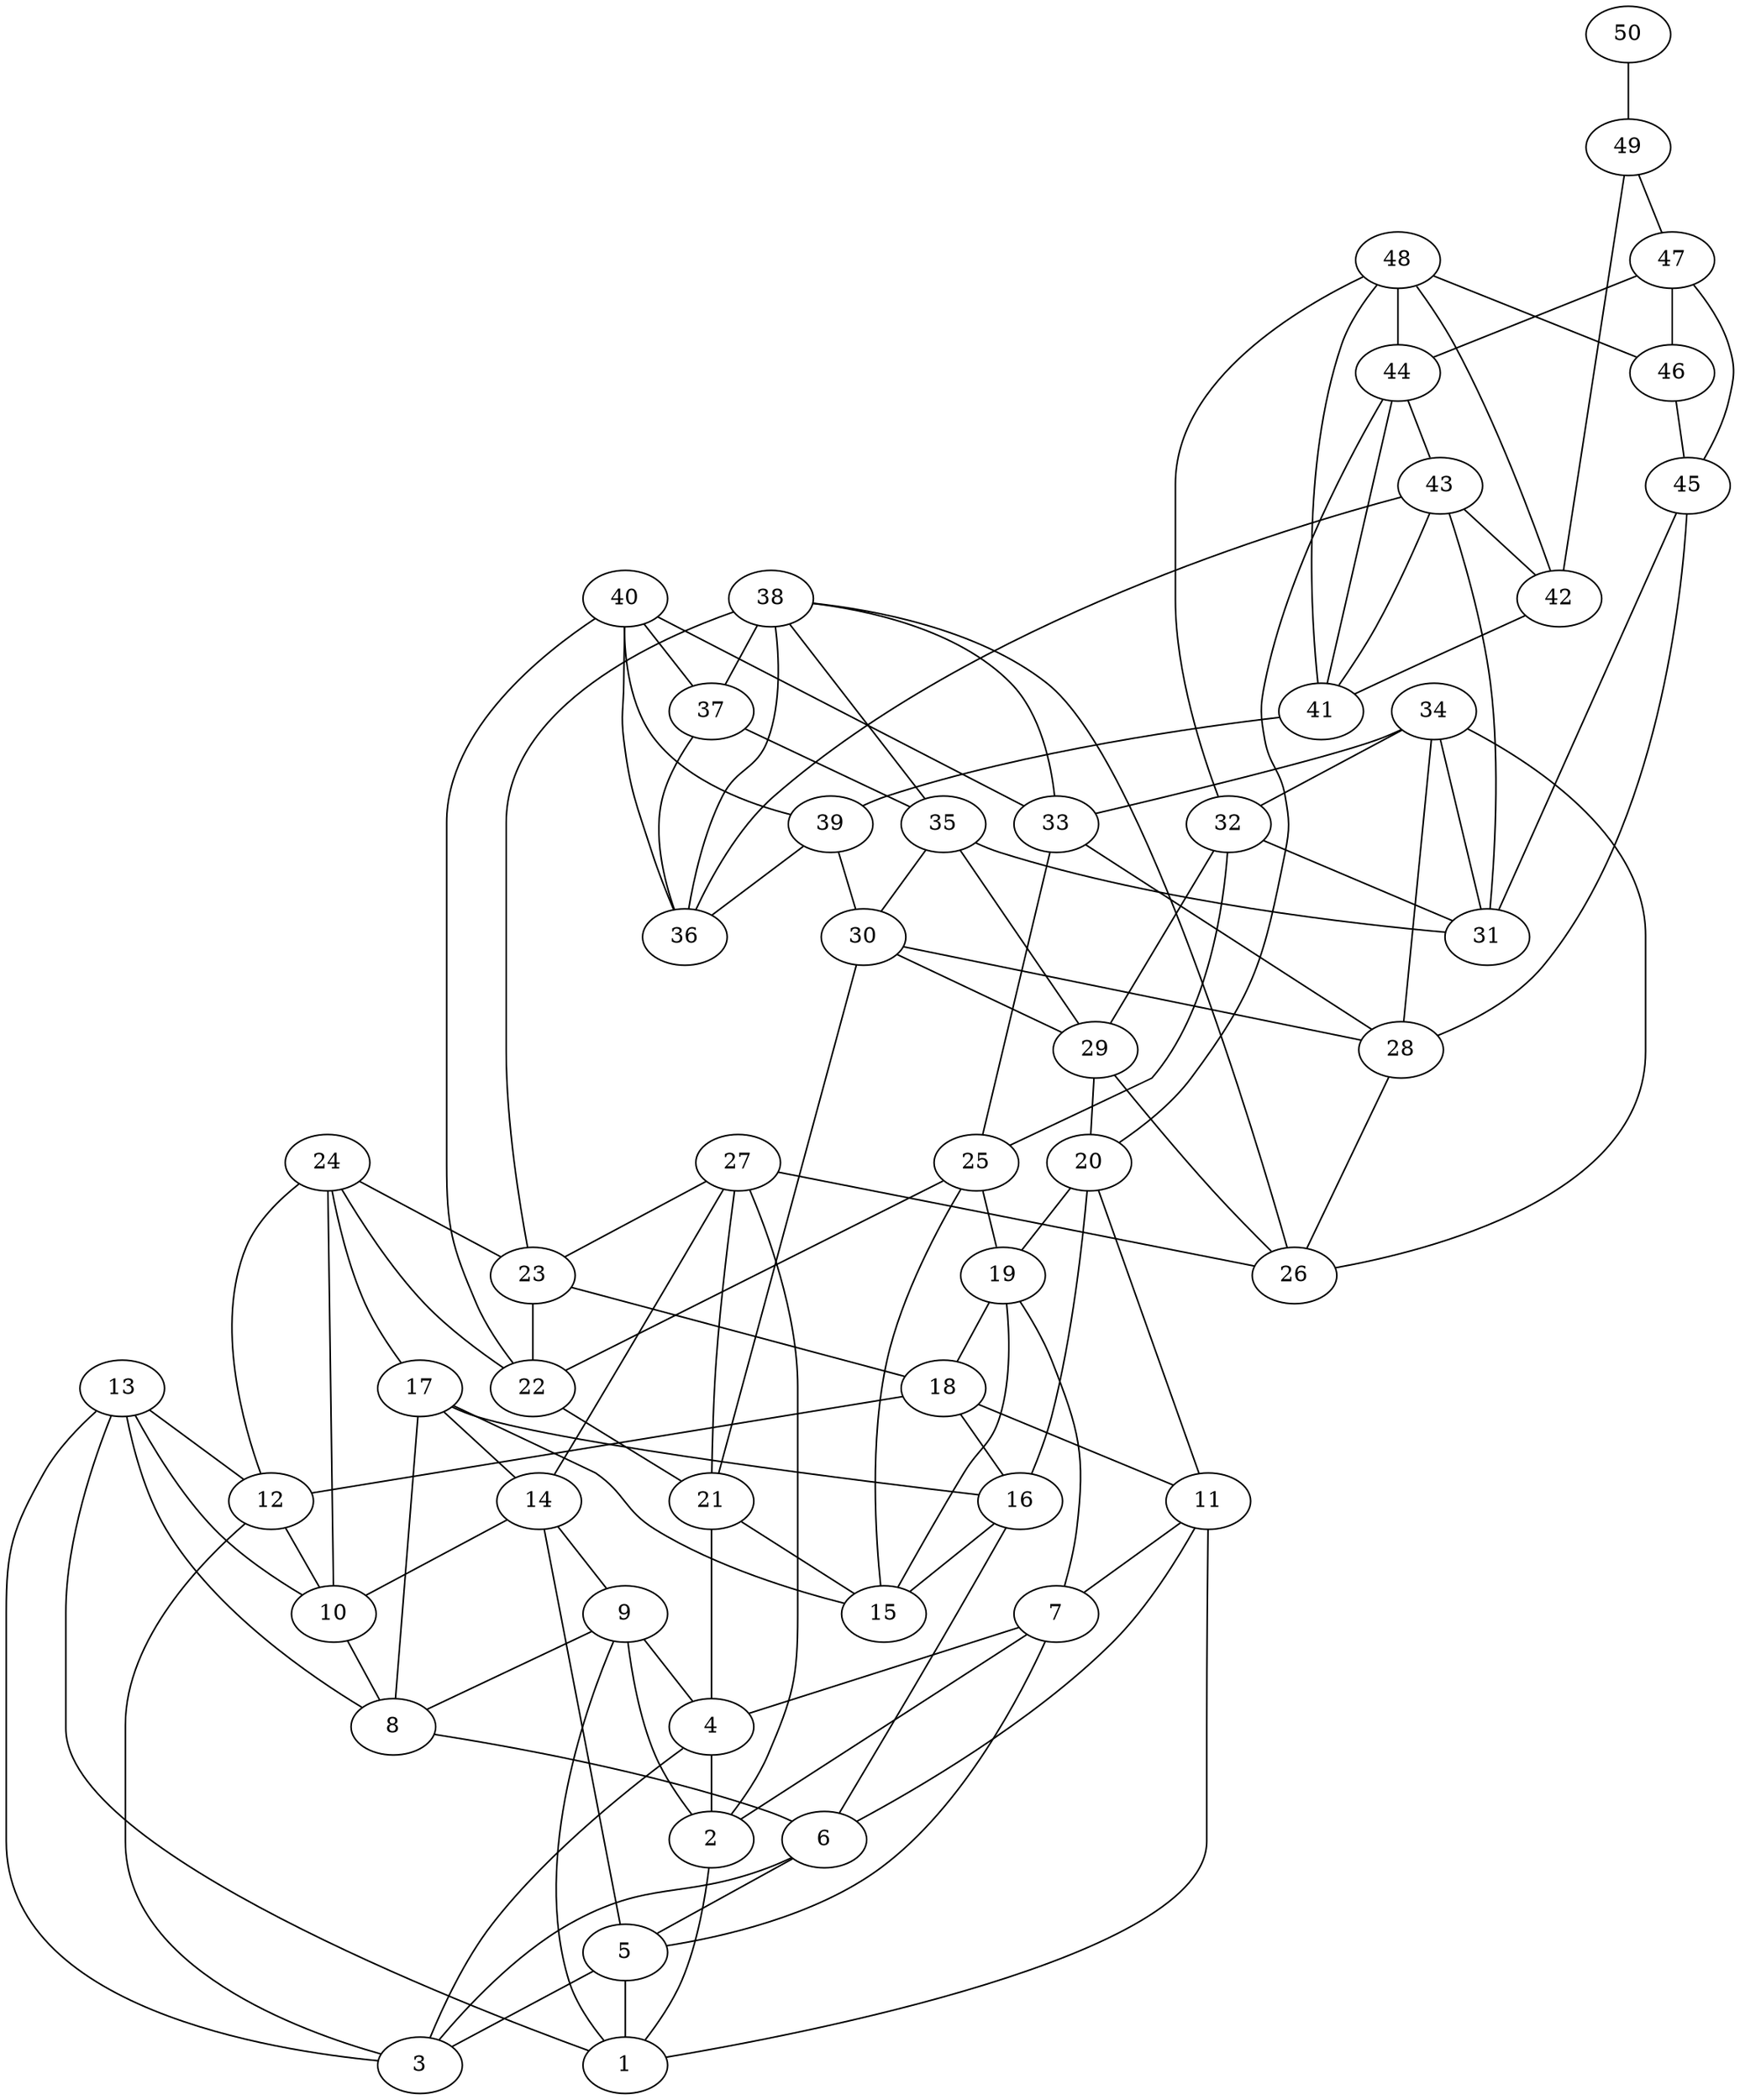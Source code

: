 graph BarabasiAlbert_noDir_50 {
2--1;
4--2;
4--3;
5--1;
5--3;
6--3;
6--5;
7--2;
7--4;
7--5;
8--6;
9--1;
9--2;
9--4;
9--8;
10--8;
11--1;
11--6;
11--7;
12--3;
12--10;
13--1;
13--3;
13--8;
13--10;
13--12;
14--5;
14--9;
14--10;
16--6;
16--15;
17--8;
17--14;
17--15;
17--16;
18--11;
18--12;
18--16;
19--7;
19--15;
19--18;
20--11;
20--16;
20--19;
21--4;
21--15;
22--21;
23--18;
23--22;
24--10;
24--12;
24--17;
24--22;
24--23;
25--15;
25--19;
25--22;
27--2;
27--14;
27--21;
27--23;
27--26;
28--26;
29--20;
29--26;
30--21;
30--28;
30--29;
32--25;
32--29;
32--31;
33--25;
33--28;
34--26;
34--28;
34--31;
34--32;
34--33;
35--29;
35--30;
35--31;
37--35;
37--36;
38--23;
38--26;
38--33;
38--35;
38--36;
38--37;
39--30;
39--36;
40--22;
40--33;
40--36;
40--37;
40--39;
41--39;
42--41;
43--31;
43--36;
43--41;
43--42;
44--20;
44--41;
44--43;
45--28;
45--31;
46--45;
47--44;
47--45;
47--46;
48--32;
48--41;
48--42;
48--44;
48--46;
49--42;
49--47;
50--49;
}